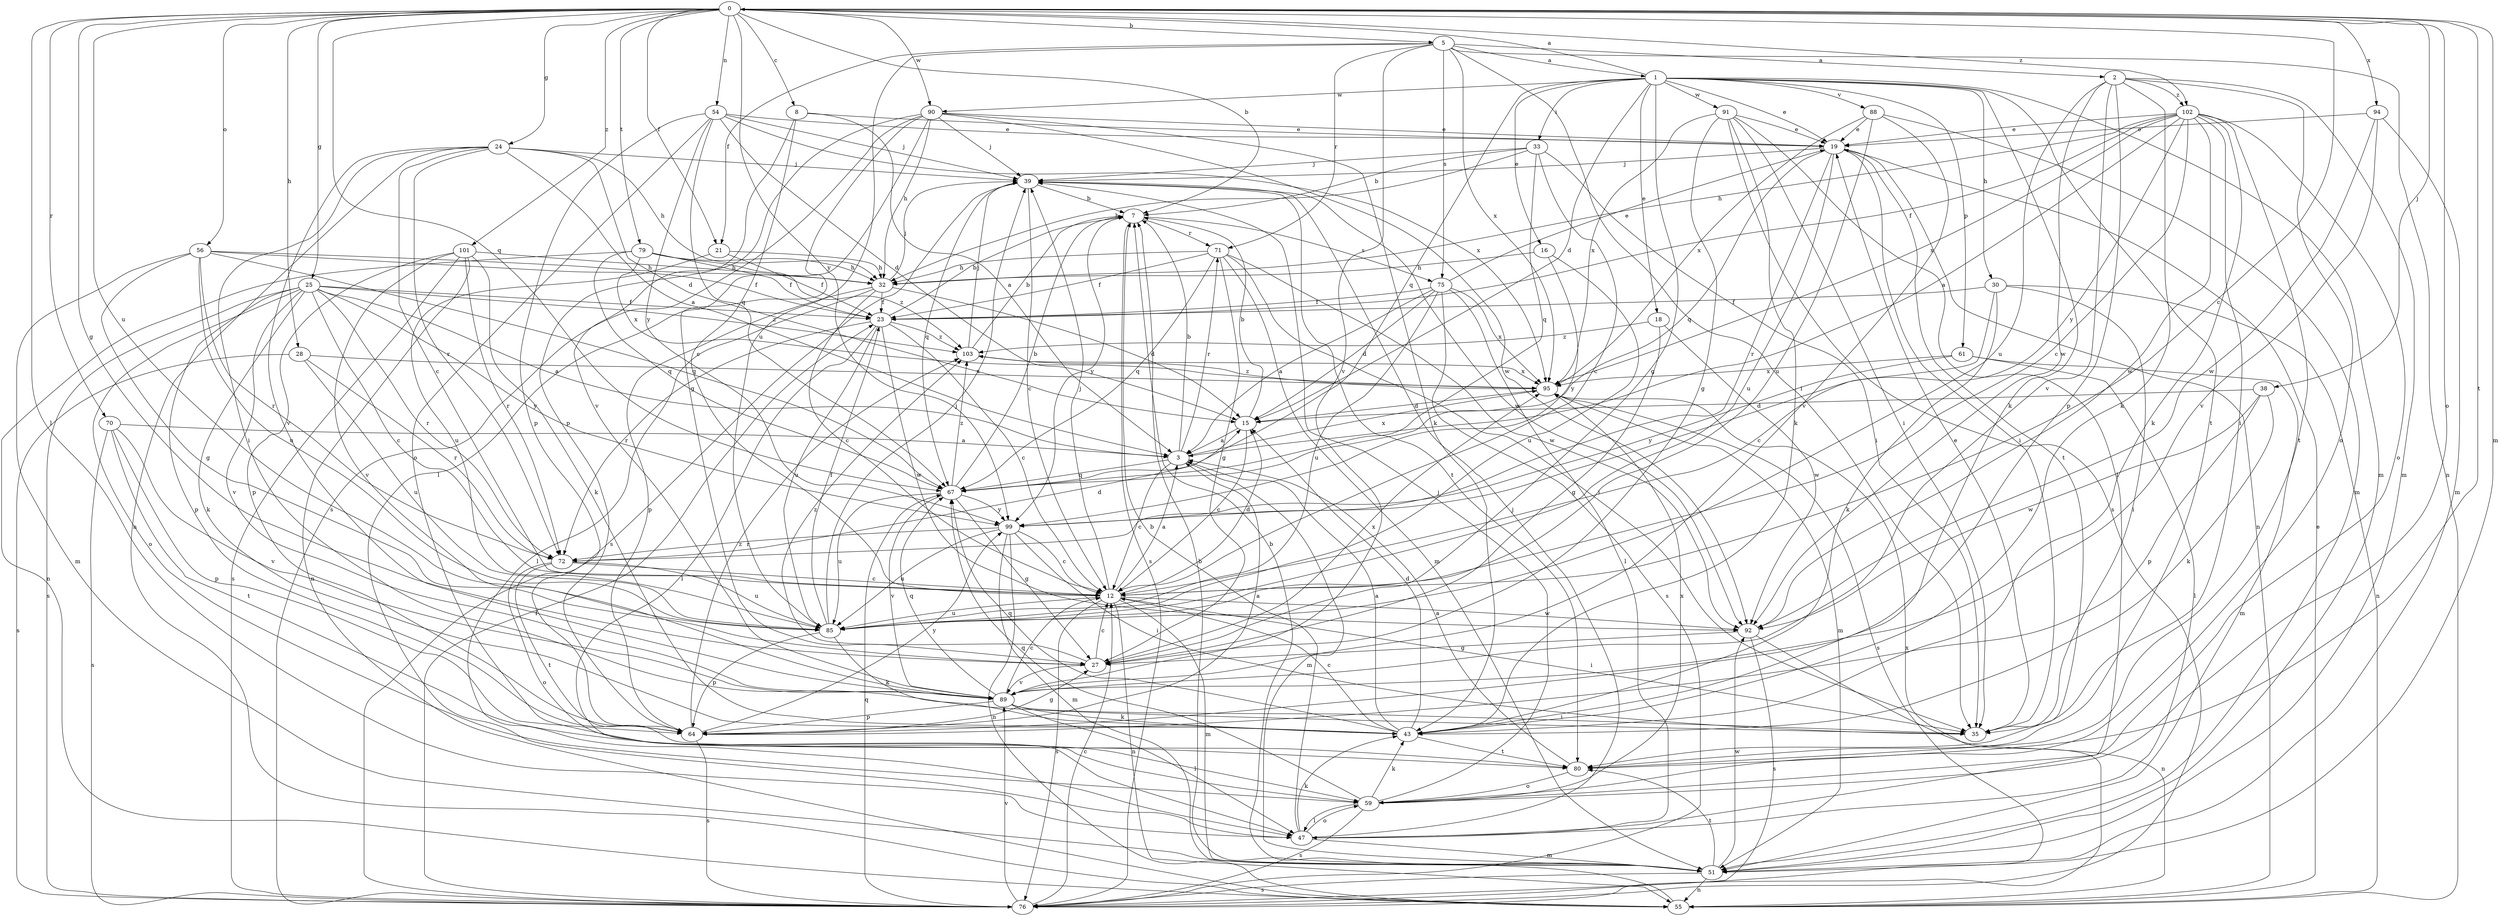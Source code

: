 strict digraph  {
0;
1;
2;
3;
5;
7;
8;
12;
15;
16;
18;
19;
21;
23;
24;
25;
27;
28;
30;
32;
33;
35;
38;
39;
43;
47;
51;
54;
55;
56;
59;
61;
64;
67;
70;
71;
72;
75;
76;
79;
80;
85;
88;
89;
90;
91;
92;
94;
95;
99;
101;
102;
103;
0 -> 5  [label=b];
0 -> 7  [label=b];
0 -> 8  [label=c];
0 -> 12  [label=c];
0 -> 21  [label=f];
0 -> 24  [label=g];
0 -> 25  [label=g];
0 -> 27  [label=g];
0 -> 28  [label=h];
0 -> 38  [label=j];
0 -> 47  [label=l];
0 -> 51  [label=m];
0 -> 54  [label=n];
0 -> 56  [label=o];
0 -> 59  [label=o];
0 -> 67  [label=q];
0 -> 70  [label=r];
0 -> 79  [label=t];
0 -> 80  [label=t];
0 -> 85  [label=u];
0 -> 90  [label=w];
0 -> 94  [label=x];
0 -> 99  [label=y];
0 -> 101  [label=z];
0 -> 102  [label=z];
1 -> 0  [label=a];
1 -> 15  [label=d];
1 -> 16  [label=e];
1 -> 18  [label=e];
1 -> 19  [label=e];
1 -> 27  [label=g];
1 -> 30  [label=h];
1 -> 33  [label=i];
1 -> 43  [label=k];
1 -> 51  [label=m];
1 -> 61  [label=p];
1 -> 67  [label=q];
1 -> 80  [label=t];
1 -> 88  [label=v];
1 -> 90  [label=w];
1 -> 91  [label=w];
2 -> 43  [label=k];
2 -> 51  [label=m];
2 -> 59  [label=o];
2 -> 64  [label=p];
2 -> 85  [label=u];
2 -> 89  [label=v];
2 -> 92  [label=w];
2 -> 102  [label=z];
3 -> 7  [label=b];
3 -> 12  [label=c];
3 -> 51  [label=m];
3 -> 67  [label=q];
3 -> 71  [label=r];
3 -> 95  [label=x];
5 -> 1  [label=a];
5 -> 2  [label=a];
5 -> 21  [label=f];
5 -> 35  [label=i];
5 -> 55  [label=n];
5 -> 71  [label=r];
5 -> 75  [label=s];
5 -> 85  [label=u];
5 -> 89  [label=v];
5 -> 95  [label=x];
7 -> 71  [label=r];
7 -> 75  [label=s];
7 -> 76  [label=s];
7 -> 99  [label=y];
8 -> 3  [label=a];
8 -> 12  [label=c];
8 -> 19  [label=e];
8 -> 89  [label=v];
12 -> 3  [label=a];
12 -> 15  [label=d];
12 -> 35  [label=i];
12 -> 39  [label=j];
12 -> 51  [label=m];
12 -> 55  [label=n];
12 -> 76  [label=s];
12 -> 85  [label=u];
12 -> 92  [label=w];
15 -> 3  [label=a];
15 -> 7  [label=b];
15 -> 12  [label=c];
16 -> 32  [label=h];
16 -> 85  [label=u];
16 -> 99  [label=y];
18 -> 27  [label=g];
18 -> 92  [label=w];
18 -> 103  [label=z];
19 -> 35  [label=i];
19 -> 39  [label=j];
19 -> 55  [label=n];
19 -> 67  [label=q];
19 -> 72  [label=r];
19 -> 80  [label=t];
19 -> 85  [label=u];
21 -> 23  [label=f];
21 -> 32  [label=h];
21 -> 85  [label=u];
23 -> 7  [label=b];
23 -> 12  [label=c];
23 -> 47  [label=l];
23 -> 72  [label=r];
23 -> 85  [label=u];
23 -> 92  [label=w];
23 -> 103  [label=z];
24 -> 3  [label=a];
24 -> 12  [label=c];
24 -> 15  [label=d];
24 -> 32  [label=h];
24 -> 35  [label=i];
24 -> 39  [label=j];
24 -> 55  [label=n];
24 -> 72  [label=r];
24 -> 89  [label=v];
25 -> 3  [label=a];
25 -> 12  [label=c];
25 -> 23  [label=f];
25 -> 43  [label=k];
25 -> 59  [label=o];
25 -> 64  [label=p];
25 -> 72  [label=r];
25 -> 76  [label=s];
25 -> 89  [label=v];
25 -> 99  [label=y];
25 -> 103  [label=z];
27 -> 12  [label=c];
27 -> 89  [label=v];
27 -> 95  [label=x];
27 -> 103  [label=z];
28 -> 72  [label=r];
28 -> 76  [label=s];
28 -> 85  [label=u];
28 -> 95  [label=x];
30 -> 12  [label=c];
30 -> 23  [label=f];
30 -> 35  [label=i];
30 -> 43  [label=k];
30 -> 55  [label=n];
32 -> 12  [label=c];
32 -> 15  [label=d];
32 -> 23  [label=f];
32 -> 39  [label=j];
32 -> 47  [label=l];
32 -> 64  [label=p];
33 -> 7  [label=b];
33 -> 12  [label=c];
33 -> 32  [label=h];
33 -> 35  [label=i];
33 -> 39  [label=j];
33 -> 67  [label=q];
35 -> 19  [label=e];
38 -> 15  [label=d];
38 -> 43  [label=k];
38 -> 64  [label=p];
38 -> 92  [label=w];
39 -> 7  [label=b];
39 -> 12  [label=c];
39 -> 67  [label=q];
39 -> 76  [label=s];
39 -> 80  [label=t];
39 -> 92  [label=w];
43 -> 3  [label=a];
43 -> 12  [label=c];
43 -> 15  [label=d];
43 -> 67  [label=q];
43 -> 80  [label=t];
47 -> 7  [label=b];
47 -> 39  [label=j];
47 -> 43  [label=k];
47 -> 51  [label=m];
47 -> 59  [label=o];
51 -> 7  [label=b];
51 -> 55  [label=n];
51 -> 76  [label=s];
51 -> 80  [label=t];
51 -> 92  [label=w];
54 -> 15  [label=d];
54 -> 19  [label=e];
54 -> 39  [label=j];
54 -> 59  [label=o];
54 -> 64  [label=p];
54 -> 67  [label=q];
54 -> 95  [label=x];
54 -> 99  [label=y];
55 -> 7  [label=b];
55 -> 19  [label=e];
56 -> 23  [label=f];
56 -> 27  [label=g];
56 -> 32  [label=h];
56 -> 51  [label=m];
56 -> 67  [label=q];
56 -> 72  [label=r];
56 -> 85  [label=u];
59 -> 39  [label=j];
59 -> 43  [label=k];
59 -> 47  [label=l];
59 -> 67  [label=q];
59 -> 76  [label=s];
59 -> 95  [label=x];
61 -> 47  [label=l];
61 -> 51  [label=m];
61 -> 95  [label=x];
61 -> 99  [label=y];
64 -> 3  [label=a];
64 -> 27  [label=g];
64 -> 76  [label=s];
64 -> 99  [label=y];
64 -> 103  [label=z];
67 -> 7  [label=b];
67 -> 27  [label=g];
67 -> 85  [label=u];
67 -> 89  [label=v];
67 -> 99  [label=y];
67 -> 103  [label=z];
70 -> 3  [label=a];
70 -> 64  [label=p];
70 -> 76  [label=s];
70 -> 80  [label=t];
70 -> 89  [label=v];
71 -> 23  [label=f];
71 -> 27  [label=g];
71 -> 32  [label=h];
71 -> 35  [label=i];
71 -> 51  [label=m];
71 -> 67  [label=q];
71 -> 92  [label=w];
72 -> 12  [label=c];
72 -> 15  [label=d];
72 -> 59  [label=o];
72 -> 80  [label=t];
72 -> 85  [label=u];
75 -> 3  [label=a];
75 -> 15  [label=d];
75 -> 19  [label=e];
75 -> 23  [label=f];
75 -> 47  [label=l];
75 -> 76  [label=s];
75 -> 85  [label=u];
75 -> 95  [label=x];
76 -> 12  [label=c];
76 -> 23  [label=f];
76 -> 67  [label=q];
76 -> 89  [label=v];
76 -> 95  [label=x];
79 -> 23  [label=f];
79 -> 32  [label=h];
79 -> 55  [label=n];
79 -> 67  [label=q];
79 -> 95  [label=x];
79 -> 103  [label=z];
80 -> 3  [label=a];
80 -> 59  [label=o];
85 -> 23  [label=f];
85 -> 39  [label=j];
85 -> 43  [label=k];
85 -> 64  [label=p];
88 -> 19  [label=e];
88 -> 51  [label=m];
88 -> 85  [label=u];
88 -> 89  [label=v];
88 -> 95  [label=x];
89 -> 12  [label=c];
89 -> 35  [label=i];
89 -> 43  [label=k];
89 -> 47  [label=l];
89 -> 64  [label=p];
89 -> 67  [label=q];
90 -> 19  [label=e];
90 -> 27  [label=g];
90 -> 32  [label=h];
90 -> 39  [label=j];
90 -> 43  [label=k];
90 -> 47  [label=l];
90 -> 64  [label=p];
90 -> 76  [label=s];
90 -> 92  [label=w];
91 -> 19  [label=e];
91 -> 27  [label=g];
91 -> 35  [label=i];
91 -> 43  [label=k];
91 -> 47  [label=l];
91 -> 76  [label=s];
91 -> 95  [label=x];
92 -> 27  [label=g];
92 -> 55  [label=n];
92 -> 76  [label=s];
94 -> 19  [label=e];
94 -> 51  [label=m];
94 -> 89  [label=v];
94 -> 92  [label=w];
95 -> 15  [label=d];
95 -> 51  [label=m];
95 -> 76  [label=s];
95 -> 103  [label=z];
99 -> 12  [label=c];
99 -> 35  [label=i];
99 -> 51  [label=m];
99 -> 55  [label=n];
99 -> 72  [label=r];
99 -> 85  [label=u];
101 -> 32  [label=h];
101 -> 43  [label=k];
101 -> 55  [label=n];
101 -> 64  [label=p];
101 -> 72  [label=r];
101 -> 76  [label=s];
101 -> 89  [label=v];
102 -> 3  [label=a];
102 -> 12  [label=c];
102 -> 19  [label=e];
102 -> 23  [label=f];
102 -> 32  [label=h];
102 -> 35  [label=i];
102 -> 43  [label=k];
102 -> 59  [label=o];
102 -> 80  [label=t];
102 -> 92  [label=w];
102 -> 95  [label=x];
102 -> 99  [label=y];
103 -> 7  [label=b];
103 -> 39  [label=j];
103 -> 95  [label=x];
}

